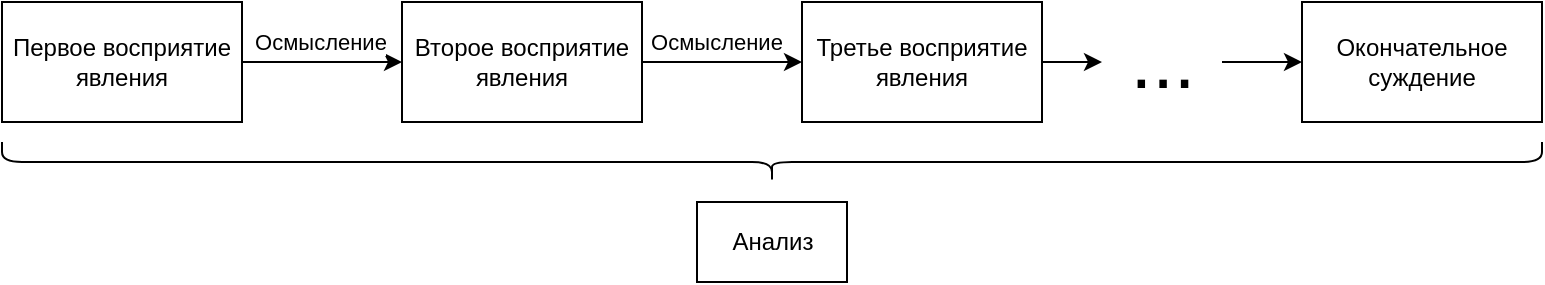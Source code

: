 <mxfile version="24.2.5" type="device" pages="3">
  <diagram name="Анализ" id="zs_qWqwcw1lIPgZTlxDj">
    <mxGraphModel dx="1434" dy="844" grid="1" gridSize="10" guides="1" tooltips="1" connect="1" arrows="1" fold="1" page="1" pageScale="1" pageWidth="827" pageHeight="1169" math="0" shadow="0">
      <root>
        <mxCell id="0" />
        <mxCell id="1" parent="0" />
        <mxCell id="Cp5URhswG1FKaNstPvM2-4" style="edgeStyle=orthogonalEdgeStyle;rounded=0;orthogonalLoop=1;jettySize=auto;html=1;" edge="1" parent="1" source="Cp5URhswG1FKaNstPvM2-1" target="Cp5URhswG1FKaNstPvM2-2">
          <mxGeometry relative="1" as="geometry" />
        </mxCell>
        <mxCell id="Cp5URhswG1FKaNstPvM2-6" value="Осмысление" style="edgeLabel;html=1;align=center;verticalAlign=middle;resizable=0;points=[];" vertex="1" connectable="0" parent="Cp5URhswG1FKaNstPvM2-4">
          <mxGeometry x="-0.15" relative="1" as="geometry">
            <mxPoint x="5" y="-10" as="offset" />
          </mxGeometry>
        </mxCell>
        <mxCell id="Cp5URhswG1FKaNstPvM2-1" value="Первое восприятие явления" style="rounded=0;whiteSpace=wrap;html=1;" vertex="1" parent="1">
          <mxGeometry x="20" y="330" width="120" height="60" as="geometry" />
        </mxCell>
        <mxCell id="Cp5URhswG1FKaNstPvM2-5" style="edgeStyle=orthogonalEdgeStyle;rounded=0;orthogonalLoop=1;jettySize=auto;html=1;" edge="1" parent="1" source="Cp5URhswG1FKaNstPvM2-2" target="Cp5URhswG1FKaNstPvM2-3">
          <mxGeometry relative="1" as="geometry" />
        </mxCell>
        <mxCell id="Cp5URhswG1FKaNstPvM2-7" value="Осмысление" style="edgeLabel;html=1;align=center;verticalAlign=middle;resizable=0;points=[];" vertex="1" connectable="0" parent="Cp5URhswG1FKaNstPvM2-5">
          <mxGeometry x="-0.08" y="4" relative="1" as="geometry">
            <mxPoint y="-6" as="offset" />
          </mxGeometry>
        </mxCell>
        <mxCell id="Cp5URhswG1FKaNstPvM2-2" value="Второе восприятие явления" style="rounded=0;whiteSpace=wrap;html=1;" vertex="1" parent="1">
          <mxGeometry x="220" y="330" width="120" height="60" as="geometry" />
        </mxCell>
        <mxCell id="Cp5URhswG1FKaNstPvM2-9" style="edgeStyle=orthogonalEdgeStyle;rounded=0;orthogonalLoop=1;jettySize=auto;html=1;" edge="1" parent="1" source="Cp5URhswG1FKaNstPvM2-3">
          <mxGeometry relative="1" as="geometry">
            <mxPoint x="570" y="360" as="targetPoint" />
          </mxGeometry>
        </mxCell>
        <mxCell id="Cp5URhswG1FKaNstPvM2-3" value="Третье восприятие явления" style="rounded=0;whiteSpace=wrap;html=1;" vertex="1" parent="1">
          <mxGeometry x="420" y="330" width="120" height="60" as="geometry" />
        </mxCell>
        <mxCell id="Cp5URhswG1FKaNstPvM2-8" value="Окончательное суждение" style="rounded=0;whiteSpace=wrap;html=1;" vertex="1" parent="1">
          <mxGeometry x="670" y="330" width="120" height="60" as="geometry" />
        </mxCell>
        <mxCell id="Cp5URhswG1FKaNstPvM2-11" style="edgeStyle=orthogonalEdgeStyle;rounded=0;orthogonalLoop=1;jettySize=auto;html=1;" edge="1" parent="1" source="Cp5URhswG1FKaNstPvM2-10" target="Cp5URhswG1FKaNstPvM2-8">
          <mxGeometry relative="1" as="geometry" />
        </mxCell>
        <mxCell id="Cp5URhswG1FKaNstPvM2-10" value="&lt;font style=&quot;font-size: 39px;&quot;&gt;...&lt;/font&gt;" style="text;html=1;align=center;verticalAlign=middle;resizable=0;points=[];autosize=1;strokeColor=none;fillColor=none;" vertex="1" parent="1">
          <mxGeometry x="570" y="330" width="60" height="60" as="geometry" />
        </mxCell>
        <mxCell id="Cp5URhswG1FKaNstPvM2-12" value="" style="shape=curlyBracket;whiteSpace=wrap;html=1;rounded=1;labelPosition=left;verticalLabelPosition=middle;align=right;verticalAlign=middle;rotation=-90;" vertex="1" parent="1">
          <mxGeometry x="395" y="25" width="20" height="770" as="geometry" />
        </mxCell>
        <mxCell id="Cp5URhswG1FKaNstPvM2-13" value="Анализ" style="rounded=0;whiteSpace=wrap;html=1;" vertex="1" parent="1">
          <mxGeometry x="367.5" y="430" width="75" height="40" as="geometry" />
        </mxCell>
      </root>
    </mxGraphModel>
  </diagram>
  <diagram id="CE9x7eWhOpi95zwZErmg" name="Классическая схема исследования">
    <mxGraphModel dx="1434" dy="844" grid="1" gridSize="10" guides="1" tooltips="1" connect="1" arrows="1" fold="1" page="1" pageScale="1" pageWidth="827" pageHeight="1169" math="0" shadow="0">
      <root>
        <mxCell id="0" />
        <mxCell id="1" parent="0" />
        <mxCell id="KUCN-wefv4IzlSxnka83-5" value="" style="edgeStyle=orthogonalEdgeStyle;rounded=0;orthogonalLoop=1;jettySize=auto;html=1;" edge="1" parent="1" source="KUCN-wefv4IzlSxnka83-1" target="KUCN-wefv4IzlSxnka83-2">
          <mxGeometry relative="1" as="geometry" />
        </mxCell>
        <mxCell id="KUCN-wefv4IzlSxnka83-1" value="Разбиение объекта на части" style="rounded=0;whiteSpace=wrap;html=1;" vertex="1" parent="1">
          <mxGeometry x="130" y="130" width="170" height="60" as="geometry" />
        </mxCell>
        <mxCell id="KUCN-wefv4IzlSxnka83-6" value="" style="edgeStyle=orthogonalEdgeStyle;rounded=0;orthogonalLoop=1;jettySize=auto;html=1;" edge="1" parent="1" source="KUCN-wefv4IzlSxnka83-2" target="KUCN-wefv4IzlSxnka83-3">
          <mxGeometry relative="1" as="geometry" />
        </mxCell>
        <mxCell id="KUCN-wefv4IzlSxnka83-2" value="Формулировка цели исследования для каждой части" style="rounded=0;whiteSpace=wrap;html=1;" vertex="1" parent="1">
          <mxGeometry x="130" y="220" width="170" height="60" as="geometry" />
        </mxCell>
        <mxCell id="KUCN-wefv4IzlSxnka83-7" value="" style="edgeStyle=orthogonalEdgeStyle;rounded=0;orthogonalLoop=1;jettySize=auto;html=1;" edge="1" parent="1" source="KUCN-wefv4IzlSxnka83-3" target="KUCN-wefv4IzlSxnka83-4">
          <mxGeometry relative="1" as="geometry" />
        </mxCell>
        <mxCell id="KUCN-wefv4IzlSxnka83-3" value="Исследование каждой части в соответстии с целью исследования каждой части" style="rounded=0;whiteSpace=wrap;html=1;" vertex="1" parent="1">
          <mxGeometry x="130" y="310" width="170" height="70" as="geometry" />
        </mxCell>
        <mxCell id="KUCN-wefv4IzlSxnka83-4" value="Формирование описания функционирования объекта исследования" style="rounded=0;whiteSpace=wrap;html=1;" vertex="1" parent="1">
          <mxGeometry x="130" y="410" width="170" height="70" as="geometry" />
        </mxCell>
      </root>
    </mxGraphModel>
  </diagram>
  <diagram id="RdKQep2DGSUkdpjHW1nE" name="Научное исследование">
    <mxGraphModel dx="712" dy="835" grid="1" gridSize="10" guides="1" tooltips="1" connect="1" arrows="1" fold="1" page="1" pageScale="1" pageWidth="827" pageHeight="1169" math="0" shadow="0">
      <root>
        <mxCell id="0" />
        <mxCell id="1" parent="0" />
        <mxCell id="hmrOcHQCAlsO7Ghumn6t-6" style="rounded=0;orthogonalLoop=1;jettySize=auto;html=1;" edge="1" parent="1" source="hmrOcHQCAlsO7Ghumn6t-1" target="hmrOcHQCAlsO7Ghumn6t-2">
          <mxGeometry relative="1" as="geometry" />
        </mxCell>
        <mxCell id="hmrOcHQCAlsO7Ghumn6t-8" style="edgeStyle=none;rounded=0;orthogonalLoop=1;jettySize=auto;html=1;strokeColor=default;align=center;verticalAlign=middle;fontFamily=Helvetica;fontSize=11;fontColor=default;labelBackgroundColor=default;endArrow=classic;" edge="1" parent="1" source="hmrOcHQCAlsO7Ghumn6t-1" target="hmrOcHQCAlsO7Ghumn6t-3">
          <mxGeometry relative="1" as="geometry" />
        </mxCell>
        <mxCell id="hmrOcHQCAlsO7Ghumn6t-1" value="Научное исследование - решение 2 групп вопросов" style="rounded=0;whiteSpace=wrap;html=1;" vertex="1" parent="1">
          <mxGeometry x="240" y="160" width="260" height="40" as="geometry" />
        </mxCell>
        <mxCell id="hmrOcHQCAlsO7Ghumn6t-9" style="edgeStyle=none;rounded=0;orthogonalLoop=1;jettySize=auto;html=1;strokeColor=default;align=center;verticalAlign=middle;fontFamily=Helvetica;fontSize=11;fontColor=default;labelBackgroundColor=default;endArrow=classic;" edge="1" parent="1" source="hmrOcHQCAlsO7Ghumn6t-2" target="hmrOcHQCAlsO7Ghumn6t-4">
          <mxGeometry relative="1" as="geometry" />
        </mxCell>
        <mxCell id="hmrOcHQCAlsO7Ghumn6t-10" style="edgeStyle=none;rounded=0;orthogonalLoop=1;jettySize=auto;html=1;strokeColor=default;align=center;verticalAlign=middle;fontFamily=Helvetica;fontSize=11;fontColor=default;labelBackgroundColor=default;endArrow=classic;" edge="1" parent="1" source="hmrOcHQCAlsO7Ghumn6t-2" target="hmrOcHQCAlsO7Ghumn6t-5">
          <mxGeometry relative="1" as="geometry" />
        </mxCell>
        <mxCell id="hmrOcHQCAlsO7Ghumn6t-2" value="Как получают знания?" style="rounded=0;whiteSpace=wrap;html=1;" vertex="1" parent="1">
          <mxGeometry x="170" y="240" width="150" height="40" as="geometry" />
        </mxCell>
        <mxCell id="hmrOcHQCAlsO7Ghumn6t-3" value="Как следует использовать полученные знания?" style="rounded=0;whiteSpace=wrap;html=1;" vertex="1" parent="1">
          <mxGeometry x="420" y="240" width="150" height="40" as="geometry" />
        </mxCell>
        <mxCell id="hmrOcHQCAlsO7Ghumn6t-4" value="Как систематизировать известные знания об объекте?" style="rounded=0;whiteSpace=wrap;html=1;" vertex="1" parent="1">
          <mxGeometry x="70" y="320" width="150" height="50" as="geometry" />
        </mxCell>
        <mxCell id="hmrOcHQCAlsO7Ghumn6t-5" value="Как разработать метод получения знаний об объекте исследования?" style="rounded=0;whiteSpace=wrap;html=1;" vertex="1" parent="1">
          <mxGeometry x="260" y="320" width="150" height="50" as="geometry" />
        </mxCell>
      </root>
    </mxGraphModel>
  </diagram>
</mxfile>
